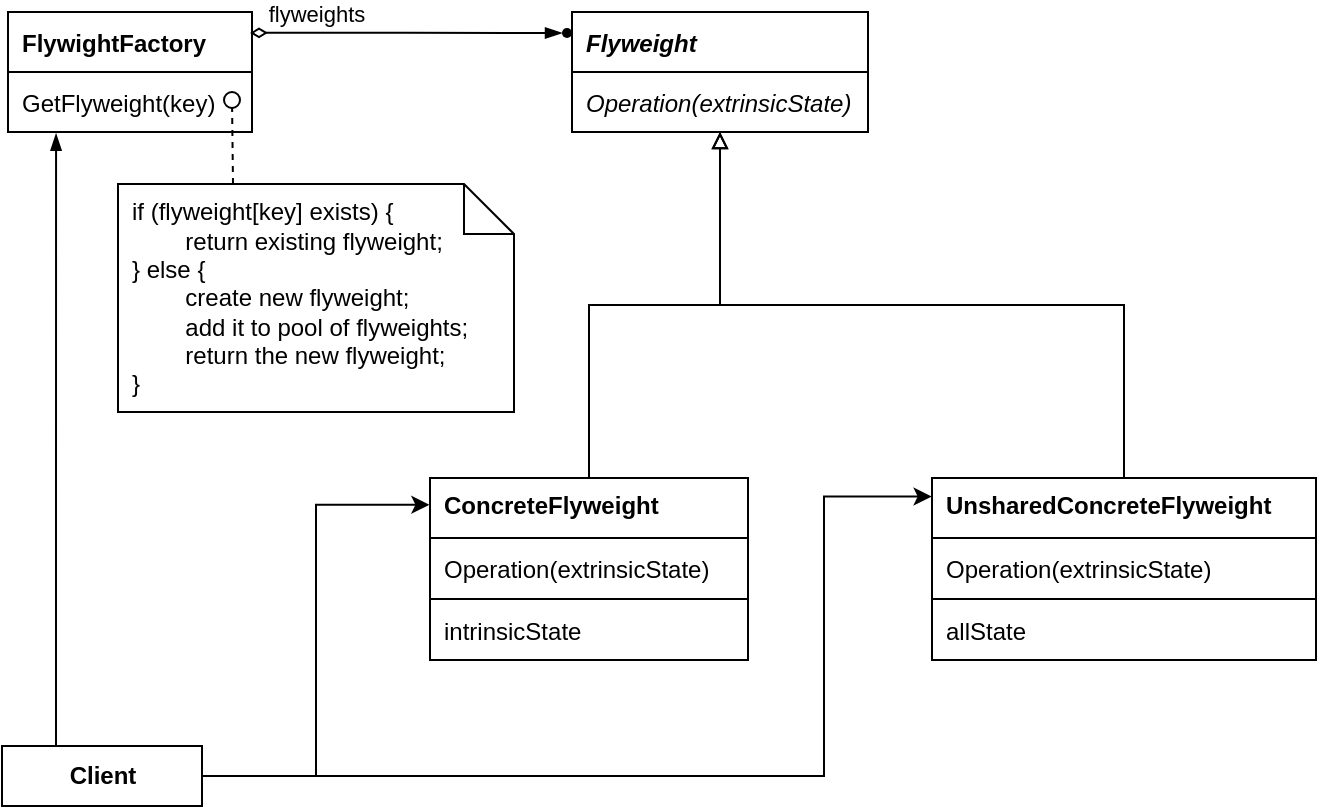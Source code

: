 <mxfile version="18.0.6" type="device"><diagram id="Go7ODr88gcL93da7TFws" name="Page-1"><mxGraphModel dx="981" dy="597" grid="0" gridSize="10" guides="1" tooltips="1" connect="1" arrows="1" fold="1" page="1" pageScale="1" pageWidth="827" pageHeight="1169" math="0" shadow="0"><root><mxCell id="0"/><mxCell id="1" parent="0"/><mxCell id="mV2-xWREY8VUc57nsRdw-12" value="FlywightFactory" style="swimlane;fontStyle=1;childLayout=stackLayout;horizontal=1;startSize=30;fillColor=none;horizontalStack=0;resizeParent=1;resizeParentMax=0;resizeLast=0;collapsible=0;marginBottom=0;fontSize=12;swimlaneHead=1;swimlaneBody=1;connectable=1;allowArrows=1;dropTarget=1;align=left;spacingLeft=5;" parent="1" vertex="1"><mxGeometry x="131" y="129" width="122" height="60" as="geometry"><mxRectangle x="245" y="370" width="90" height="26" as="alternateBounds"/></mxGeometry></mxCell><mxCell id="mV2-xWREY8VUc57nsRdw-13" value="GetFlyweight(key)" style="text;strokeColor=none;fillColor=none;align=left;verticalAlign=middle;spacingLeft=5;spacingRight=4;overflow=hidden;rotatable=0;points=[[0,0.5],[1,0.5]];portConstraint=eastwest;fontSize=12;fontStyle=0;connectable=0;allowArrows=0;" parent="mV2-xWREY8VUc57nsRdw-12" vertex="1"><mxGeometry y="30" width="122" height="30" as="geometry"/></mxCell><mxCell id="mV2-xWREY8VUc57nsRdw-21" value="" style="edgeStyle=orthogonalEdgeStyle;rounded=0;orthogonalLoop=1;jettySize=auto;html=1;fontSize=12;startSize=25;entryX=0.197;entryY=1.029;entryDx=0;entryDy=0;endArrow=blockThin;endFill=1;entryPerimeter=0;" parent="1" source="mV2-xWREY8VUc57nsRdw-17" target="mV2-xWREY8VUc57nsRdw-13" edge="1"><mxGeometry relative="1" as="geometry"><Array as="points"><mxPoint x="155" y="385"/><mxPoint x="155" y="385"/></Array></mxGeometry></mxCell><mxCell id="1mOtHzoCyk2S8fWe1Ji4-27" value="" style="edgeStyle=orthogonalEdgeStyle;rounded=0;orthogonalLoop=1;jettySize=auto;html=1;entryX=-0.002;entryY=0.147;entryDx=0;entryDy=0;entryPerimeter=0;" edge="1" parent="1" source="mV2-xWREY8VUc57nsRdw-17" target="1mOtHzoCyk2S8fWe1Ji4-16"><mxGeometry relative="1" as="geometry"><mxPoint x="298" y="511" as="targetPoint"/></mxGeometry></mxCell><mxCell id="mV2-xWREY8VUc57nsRdw-17" value="&lt;b&gt;Client&lt;/b&gt;" style="html=1;fontSize=12;startSize=25;arcSize=12;spacing=2;fillColor=none;" parent="1" vertex="1"><mxGeometry x="128" y="496" width="100" height="30" as="geometry"/></mxCell><mxCell id="mV2-xWREY8VUc57nsRdw-30" value="Flyweight" style="swimlane;fontStyle=3;childLayout=stackLayout;horizontal=1;startSize=30;fillColor=none;horizontalStack=0;resizeParent=1;resizeParentMax=0;resizeLast=0;collapsible=0;marginBottom=0;fontSize=12;swimlaneHead=1;swimlaneBody=1;connectable=1;allowArrows=1;dropTarget=1;align=left;spacingLeft=5;" parent="1" vertex="1"><mxGeometry x="413" y="129" width="148" height="60" as="geometry"><mxRectangle x="245" y="370" width="90" height="26" as="alternateBounds"/></mxGeometry></mxCell><mxCell id="mV2-xWREY8VUc57nsRdw-31" value="Operation(extrinsicState)" style="text;strokeColor=none;fillColor=none;align=left;verticalAlign=middle;spacingLeft=5;spacingRight=4;overflow=hidden;rotatable=0;points=[[0,0.5],[1,0.5]];portConstraint=eastwest;fontSize=12;fontStyle=2;connectable=0;" parent="mV2-xWREY8VUc57nsRdw-30" vertex="1"><mxGeometry y="30" width="148" height="30" as="geometry"/></mxCell><mxCell id="mV2-xWREY8VUc57nsRdw-32" value="" style="edgeStyle=orthogonalEdgeStyle;rounded=0;orthogonalLoop=1;jettySize=auto;html=1;fontSize=12;startSize=30;endArrow=block;endFill=0;entryX=0.5;entryY=1;entryDx=0;entryDy=0;" parent="1" source="1mOtHzoCyk2S8fWe1Ji4-16" target="mV2-xWREY8VUc57nsRdw-30" edge="1"><mxGeometry relative="1" as="geometry"><mxPoint x="613.0" y="304.0" as="sourcePoint"/><mxPoint x="464" y="211" as="targetPoint"/></mxGeometry></mxCell><mxCell id="mV2-xWREY8VUc57nsRdw-34" value="" style="html=1;verticalAlign=bottom;labelBackgroundColor=none;endArrow=oval;endFill=0;endSize=8;rounded=0;fontSize=12;exitX=0;exitY=0;exitDx=57.5;exitDy=0;exitPerimeter=0;anchorPointDirection=0;dashed=1;" parent="1" source="mV2-xWREY8VUc57nsRdw-37" edge="1"><mxGeometry width="160" relative="1" as="geometry"><mxPoint x="536" y="290" as="sourcePoint"/><mxPoint x="243" y="173" as="targetPoint"/></mxGeometry></mxCell><mxCell id="mV2-xWREY8VUc57nsRdw-37" value="if (flyweight[key] exists) {&lt;br&gt;&lt;span style=&quot;white-space: pre;&quot;&gt;&#9;&lt;/span&gt;return existing flyweight;&lt;br&gt;} else {&lt;br&gt;&lt;span style=&quot;white-space: pre;&quot;&gt;&#9;&lt;/span&gt;create new flyweight;&lt;br&gt;&lt;span style=&quot;white-space: pre;&quot;&gt;&#9;&lt;/span&gt;add it to pool of flyweights;&lt;br&gt;&lt;span style=&quot;white-space: pre;&quot;&gt;&#9;&lt;/span&gt;return the new flyweight;&lt;br&gt;}" style="shape=note2;boundedLbl=1;whiteSpace=wrap;html=1;size=25;verticalAlign=middle;align=left;spacingLeft=5;fontSize=12;startSize=30;fillColor=none;" parent="1" vertex="1"><mxGeometry x="186" y="215" width="198" height="114" as="geometry"/></mxCell><mxCell id="1mOtHzoCyk2S8fWe1Ji4-10" value="" style="ellipse;whiteSpace=wrap;html=1;aspect=fixed;fillColor=#000000;strokeColor=none;" vertex="1" parent="1"><mxGeometry x="408" y="137" width="5" height="5" as="geometry"/></mxCell><mxCell id="1mOtHzoCyk2S8fWe1Ji4-11" value="" style="rounded=0;orthogonalLoop=1;jettySize=auto;html=1;fontSize=12;startSize=6;endArrow=blockThin;endFill=1;exitX=0.992;exitY=0.174;exitDx=0;exitDy=0;startArrow=diamondThin;startFill=0;exitPerimeter=0;edgeStyle=orthogonalEdgeStyle;entryX=0;entryY=0.5;entryDx=0;entryDy=0;" edge="1" parent="1" target="1mOtHzoCyk2S8fWe1Ji4-10" source="mV2-xWREY8VUc57nsRdw-12"><mxGeometry relative="1" as="geometry"><mxPoint x="770.755" y="294.21" as="sourcePoint"/><mxPoint x="352" y="139" as="targetPoint"/></mxGeometry></mxCell><mxCell id="1mOtHzoCyk2S8fWe1Ji4-12" value="flyweights" style="edgeLabel;html=1;align=center;verticalAlign=middle;resizable=0;points=[];labelBackgroundColor=none;" vertex="1" connectable="0" parent="1mOtHzoCyk2S8fWe1Ji4-11"><mxGeometry x="-0.805" y="2" relative="1" as="geometry"><mxPoint x="18" y="-8" as="offset"/></mxGeometry></mxCell><mxCell id="1mOtHzoCyk2S8fWe1Ji4-16" value="&lt;span style=&quot;font-weight: 700;&quot;&gt;ConcreteFlyweight&lt;/span&gt;" style="swimlane;fontStyle=0;align=left;verticalAlign=top;childLayout=stackLayout;horizontal=1;startSize=30;horizontalStack=0;resizeParent=1;resizeParentMax=0;resizeLast=0;collapsible=0;marginBottom=0;html=1;spacingLeft=5;" vertex="1" parent="1"><mxGeometry x="342" y="362" width="159" height="91" as="geometry"/></mxCell><mxCell id="1mOtHzoCyk2S8fWe1Ji4-17" value="Operation(extrinsicState)" style="text;strokeColor=none;fillColor=none;align=left;verticalAlign=middle;spacingLeft=5;spacingRight=4;overflow=hidden;rotatable=0;points=[[0,0.5],[1,0.5]];portConstraint=eastwest;fontSize=12;fontStyle=0;connectable=0;allowArrows=0;" vertex="1" parent="1mOtHzoCyk2S8fWe1Ji4-16"><mxGeometry y="30" width="159" height="30" as="geometry"/></mxCell><mxCell id="1mOtHzoCyk2S8fWe1Ji4-19" value="" style="line;strokeWidth=1;fillColor=none;align=left;verticalAlign=middle;spacingTop=-1;spacingLeft=3;spacingRight=3;rotatable=0;labelPosition=right;points=[];portConstraint=eastwest;" vertex="1" parent="1mOtHzoCyk2S8fWe1Ji4-16"><mxGeometry y="60" width="159" height="1" as="geometry"/></mxCell><mxCell id="1mOtHzoCyk2S8fWe1Ji4-20" value="intrinsicState" style="text;strokeColor=none;fillColor=none;align=left;verticalAlign=middle;spacingLeft=5;spacingRight=4;overflow=hidden;rotatable=0;points=[[0,0.5],[1,0.5]];portConstraint=eastwest;fontSize=12;fontStyle=0;connectable=1;allowArrows=0;" vertex="1" parent="1mOtHzoCyk2S8fWe1Ji4-16"><mxGeometry y="61" width="159" height="30" as="geometry"/></mxCell><mxCell id="1mOtHzoCyk2S8fWe1Ji4-21" value="&lt;span style=&quot;font-weight: 700;&quot;&gt;UnsharedConcreteFlyweight&lt;/span&gt;" style="swimlane;fontStyle=0;align=left;verticalAlign=top;childLayout=stackLayout;horizontal=1;startSize=30;horizontalStack=0;resizeParent=1;resizeParentMax=0;resizeLast=0;collapsible=0;marginBottom=0;html=1;spacingLeft=5;" vertex="1" parent="1"><mxGeometry x="593" y="362" width="192" height="91" as="geometry"/></mxCell><mxCell id="1mOtHzoCyk2S8fWe1Ji4-22" value="Operation(extrinsicState)" style="text;strokeColor=none;fillColor=none;align=left;verticalAlign=middle;spacingLeft=5;spacingRight=4;overflow=hidden;rotatable=0;points=[[0,0.5],[1,0.5]];portConstraint=eastwest;fontSize=12;fontStyle=0;connectable=0;allowArrows=0;" vertex="1" parent="1mOtHzoCyk2S8fWe1Ji4-21"><mxGeometry y="30" width="192" height="30" as="geometry"/></mxCell><mxCell id="1mOtHzoCyk2S8fWe1Ji4-23" value="" style="line;strokeWidth=1;fillColor=none;align=left;verticalAlign=middle;spacingTop=-1;spacingLeft=3;spacingRight=3;rotatable=0;labelPosition=right;points=[];portConstraint=eastwest;" vertex="1" parent="1mOtHzoCyk2S8fWe1Ji4-21"><mxGeometry y="60" width="192" height="1" as="geometry"/></mxCell><mxCell id="1mOtHzoCyk2S8fWe1Ji4-24" value="allState" style="text;strokeColor=none;fillColor=none;align=left;verticalAlign=middle;spacingLeft=5;spacingRight=4;overflow=hidden;rotatable=0;points=[[0,0.5],[1,0.5]];portConstraint=eastwest;fontSize=12;fontStyle=0;connectable=1;allowArrows=0;" vertex="1" parent="1mOtHzoCyk2S8fWe1Ji4-21"><mxGeometry y="61" width="192" height="30" as="geometry"/></mxCell><mxCell id="1mOtHzoCyk2S8fWe1Ji4-25" value="" style="edgeStyle=orthogonalEdgeStyle;rounded=0;orthogonalLoop=1;jettySize=auto;html=1;fontSize=12;startSize=30;endArrow=block;endFill=0;exitX=0.5;exitY=0;exitDx=0;exitDy=0;entryX=0.5;entryY=1;entryDx=0;entryDy=0;" edge="1" parent="1" source="1mOtHzoCyk2S8fWe1Ji4-21" target="mV2-xWREY8VUc57nsRdw-30"><mxGeometry relative="1" as="geometry"><mxPoint x="431.483" y="372" as="sourcePoint"/><mxPoint x="521" y="214" as="targetPoint"/></mxGeometry></mxCell><mxCell id="1mOtHzoCyk2S8fWe1Ji4-28" value="" style="edgeStyle=orthogonalEdgeStyle;rounded=0;orthogonalLoop=1;jettySize=auto;html=1;entryX=-0.001;entryY=0.102;entryDx=0;entryDy=0;entryPerimeter=0;exitX=1;exitY=0.5;exitDx=0;exitDy=0;" edge="1" parent="1" source="mV2-xWREY8VUc57nsRdw-17" target="1mOtHzoCyk2S8fWe1Ji4-21"><mxGeometry relative="1" as="geometry"><mxPoint x="238" y="521" as="sourcePoint"/><mxPoint x="351.682" y="385.377" as="targetPoint"/><Array as="points"><mxPoint x="539" y="511"/><mxPoint x="539" y="371"/></Array></mxGeometry></mxCell></root></mxGraphModel></diagram></mxfile>
